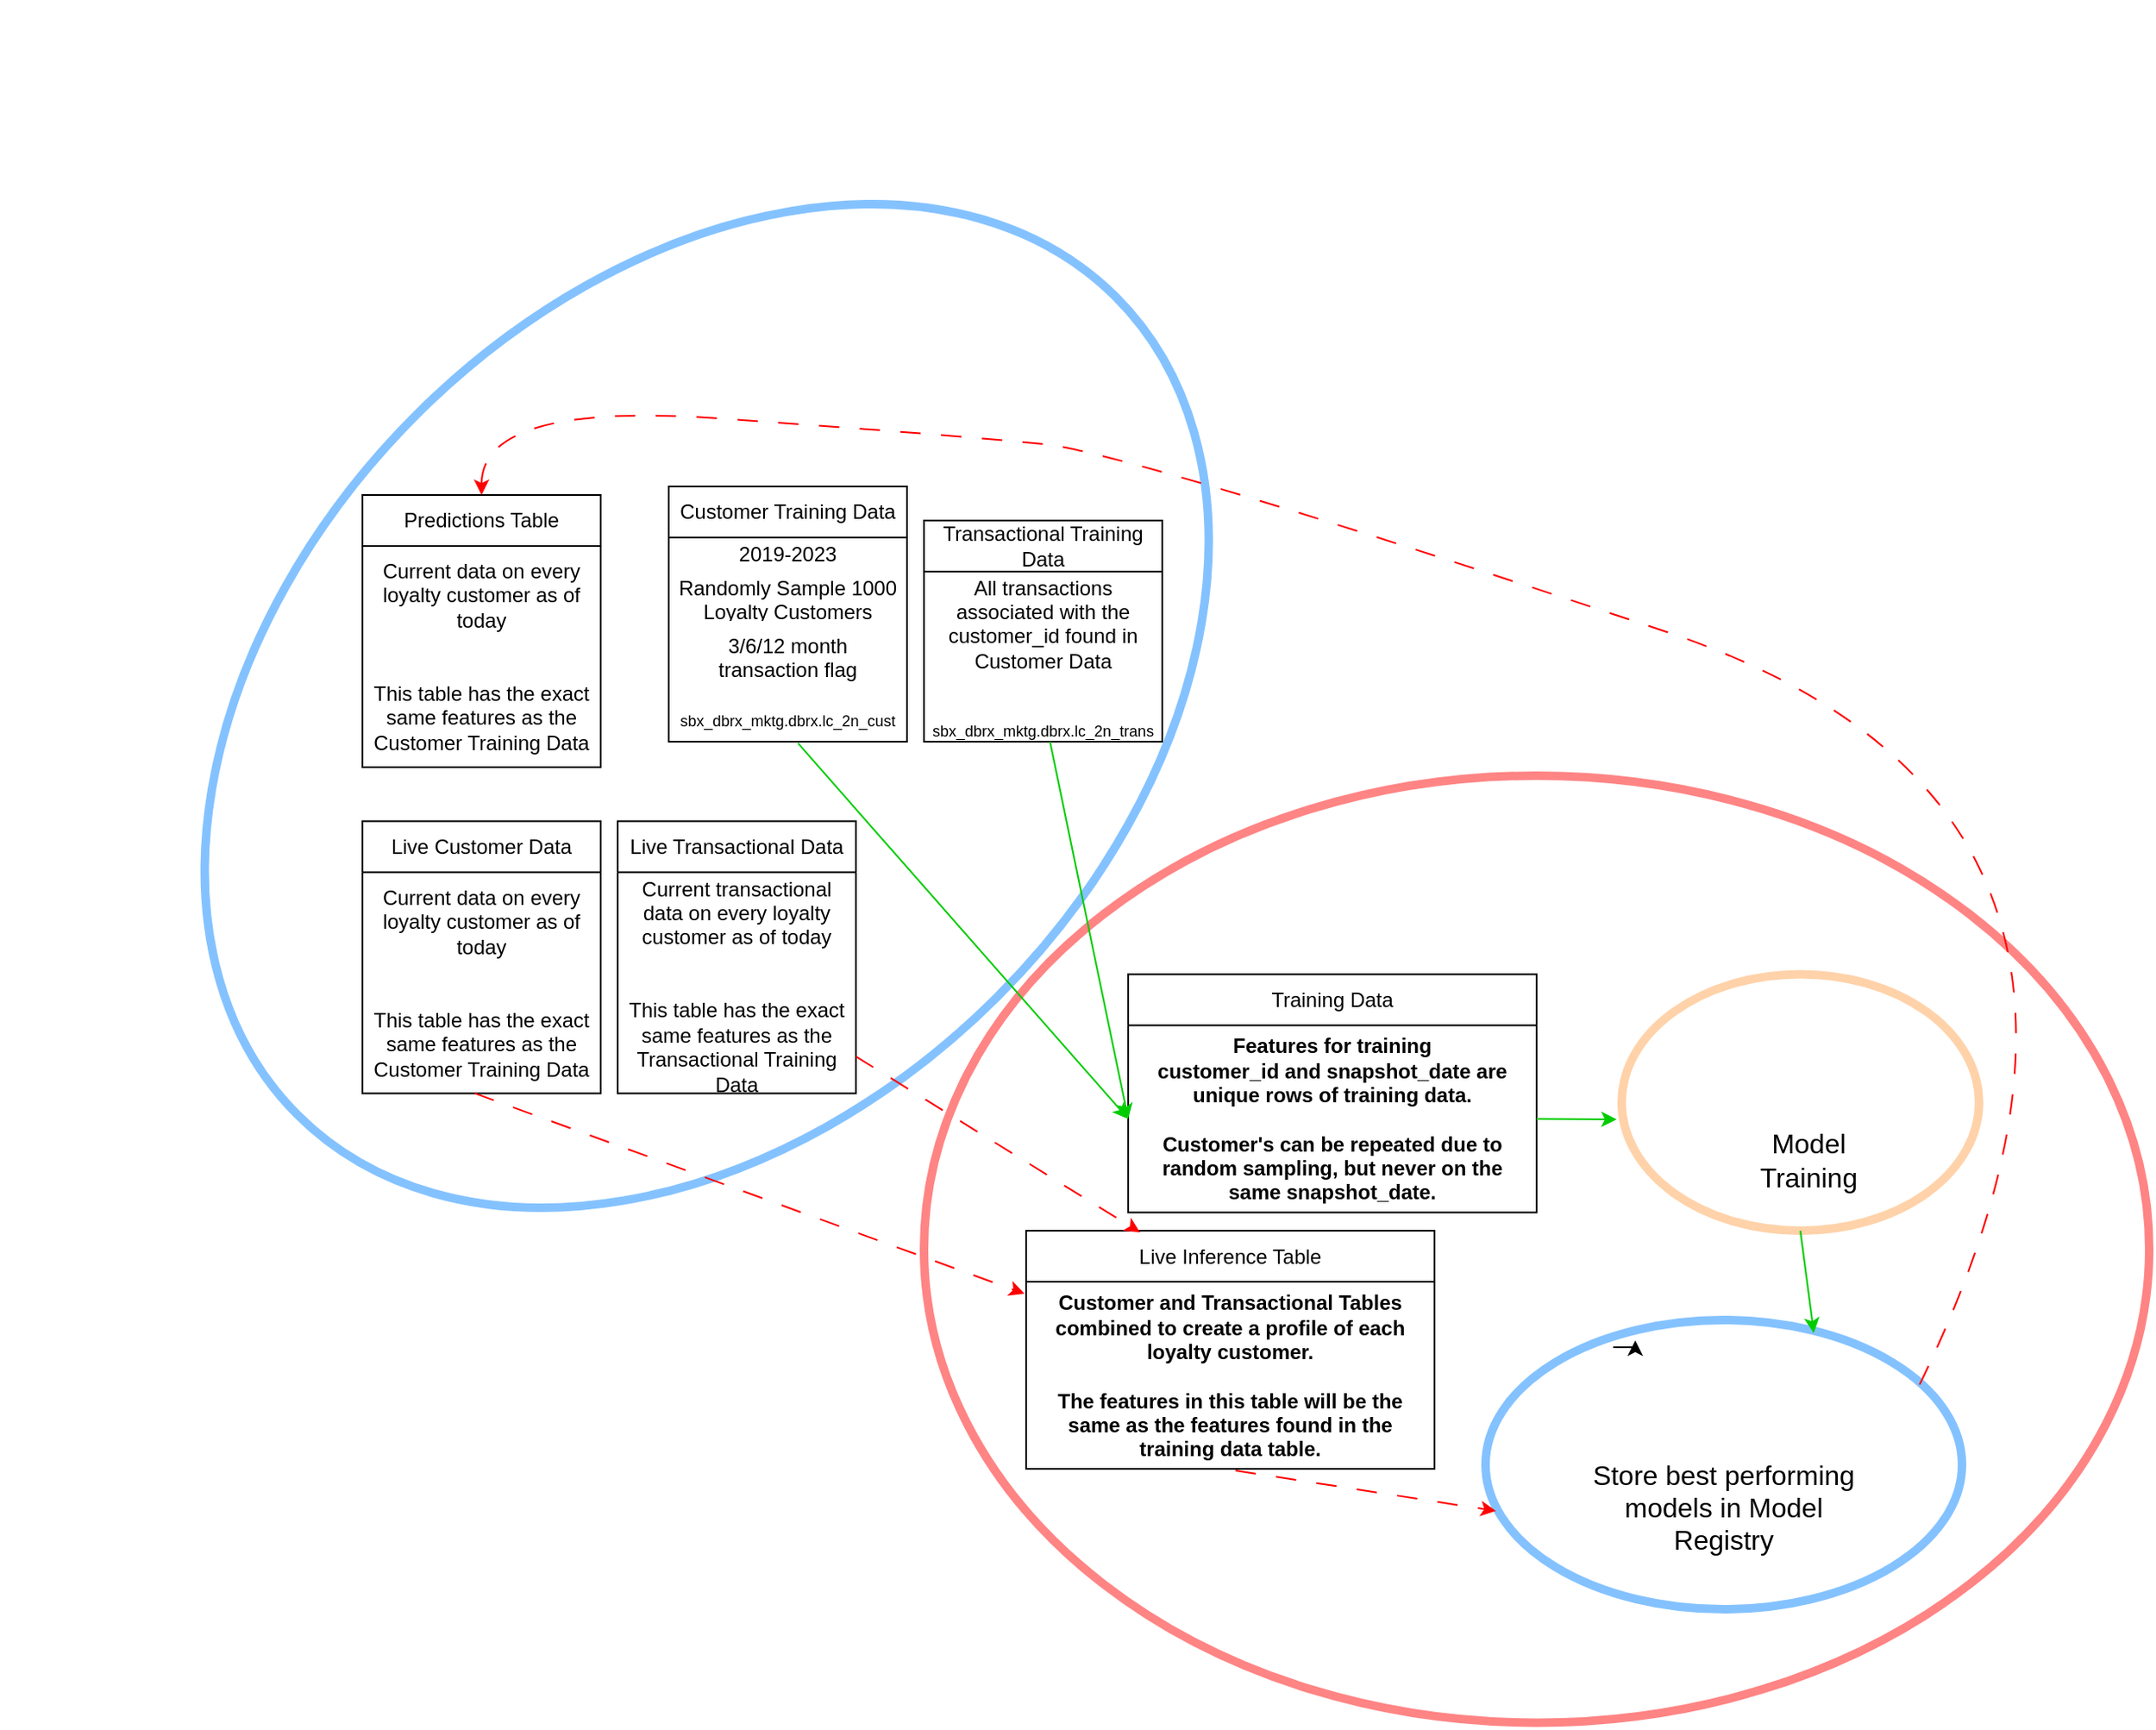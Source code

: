 <mxfile version="23.1.5" type="github">
  <diagram name="Page-1" id="z-6vE7O4wkj-nsitWIu_">
    <mxGraphModel dx="3371" dy="1973" grid="1" gridSize="10" guides="1" tooltips="1" connect="1" arrows="1" fold="1" page="1" pageScale="1" pageWidth="850" pageHeight="1100" math="0" shadow="0">
      <root>
        <mxCell id="0" />
        <mxCell id="1" parent="0" />
        <mxCell id="kr7OujZ9Wm1kmUmlCNf0-26" value="" style="ellipse;whiteSpace=wrap;html=1;fillColor=none;fillStyle=solid;strokeColor=#FF3333;gradientColor=none;opacity=60;strokeWidth=5;" vertex="1" parent="1">
          <mxGeometry x="-350" y="190" width="720" height="556.71" as="geometry" />
        </mxCell>
        <mxCell id="kr7OujZ9Wm1kmUmlCNf0-37" value="" style="ellipse;whiteSpace=wrap;html=1;fillStyle=solid;opacity=60;strokeWidth=5;fillColor=none;strokeColor=#FFB570;" vertex="1" parent="1">
          <mxGeometry x="60" y="306.69" width="210" height="150.81" as="geometry" />
        </mxCell>
        <mxCell id="kr7OujZ9Wm1kmUmlCNf0-31" value="" style="ellipse;whiteSpace=wrap;html=1;fillColor=none;fillStyle=solid;strokeColor=#3399FF;gradientColor=none;opacity=60;strokeWidth=5;rotation=-45;" vertex="1" parent="1">
          <mxGeometry x="-817.68" y="-92.68" width="680" height="483.35" as="geometry" />
        </mxCell>
        <mxCell id="kr7OujZ9Wm1kmUmlCNf0-13" value="Customer Training Data" style="swimlane;fontStyle=0;childLayout=stackLayout;horizontal=1;startSize=30;horizontalStack=0;resizeParent=1;resizeParentMax=0;resizeLast=0;collapsible=1;marginBottom=0;whiteSpace=wrap;html=1;" vertex="1" parent="1">
          <mxGeometry x="-500" y="20" width="140" height="150" as="geometry" />
        </mxCell>
        <mxCell id="kr7OujZ9Wm1kmUmlCNf0-14" value="2019-2023" style="text;strokeColor=none;fillColor=none;align=center;verticalAlign=middle;spacingLeft=4;spacingRight=4;overflow=hidden;points=[[0,0.5],[1,0.5]];portConstraint=eastwest;rotatable=0;whiteSpace=wrap;html=1;" vertex="1" parent="kr7OujZ9Wm1kmUmlCNf0-13">
          <mxGeometry y="30" width="140" height="20" as="geometry" />
        </mxCell>
        <mxCell id="kr7OujZ9Wm1kmUmlCNf0-15" value="&lt;div style=&quot;&quot;&gt;&lt;span style=&quot;background-color: initial;&quot;&gt;Randomly Sample 1000 Loyalty Customers&lt;/span&gt;&lt;/div&gt;" style="text;strokeColor=none;fillColor=none;align=center;verticalAlign=middle;spacingLeft=4;spacingRight=4;overflow=hidden;points=[[0,0.5],[1,0.5]];portConstraint=eastwest;rotatable=0;whiteSpace=wrap;html=1;" vertex="1" parent="kr7OujZ9Wm1kmUmlCNf0-13">
          <mxGeometry y="50" width="140" height="30" as="geometry" />
        </mxCell>
        <mxCell id="kr7OujZ9Wm1kmUmlCNf0-16" value="3/6/12 month transaction flag&lt;br&gt;&lt;div&gt;&lt;br&gt;&lt;/div&gt;&lt;div&gt;&lt;font style=&quot;font-size: 9px;&quot;&gt;sbx_dbrx_mktg.dbrx.lc_2n_cust&lt;/font&gt;&lt;br&gt;&lt;/div&gt;" style="text;strokeColor=none;fillColor=none;align=center;verticalAlign=middle;spacingLeft=4;spacingRight=4;overflow=hidden;points=[[0,0.5],[1,0.5]];portConstraint=eastwest;rotatable=0;whiteSpace=wrap;html=1;" vertex="1" parent="kr7OujZ9Wm1kmUmlCNf0-13">
          <mxGeometry y="80" width="140" height="70" as="geometry" />
        </mxCell>
        <mxCell id="kr7OujZ9Wm1kmUmlCNf0-17" value="Transactional Training Data" style="swimlane;fontStyle=0;childLayout=stackLayout;horizontal=1;startSize=30;horizontalStack=0;resizeParent=1;resizeParentMax=0;resizeLast=0;collapsible=1;marginBottom=0;whiteSpace=wrap;html=1;" vertex="1" parent="1">
          <mxGeometry x="-350" y="40" width="140" height="130" as="geometry" />
        </mxCell>
        <mxCell id="kr7OujZ9Wm1kmUmlCNf0-18" value="All transactions associated with the customer_id found in Customer Data&lt;br&gt;&lt;br&gt;&lt;p data-pm-slice=&quot;1 1 [&amp;quot;blockquote&amp;quot;,null]&quot;&gt;&lt;font style=&quot;font-size: 9px;&quot;&gt;sbx_dbrx_mktg.dbrx.lc_2n_trans&lt;/font&gt;&lt;/p&gt;" style="text;strokeColor=none;fillColor=none;align=center;verticalAlign=middle;spacingLeft=4;spacingRight=4;overflow=hidden;points=[[0,0.5],[1,0.5]];portConstraint=eastwest;rotatable=0;whiteSpace=wrap;html=1;" vertex="1" parent="kr7OujZ9Wm1kmUmlCNf0-17">
          <mxGeometry y="30" width="140" height="100" as="geometry" />
        </mxCell>
        <mxCell id="kr7OujZ9Wm1kmUmlCNf0-21" value="Training Data" style="swimlane;fontStyle=0;childLayout=stackLayout;horizontal=1;startSize=30;horizontalStack=0;resizeParent=1;resizeParentMax=0;resizeLast=0;collapsible=1;marginBottom=0;whiteSpace=wrap;html=1;" vertex="1" parent="1">
          <mxGeometry x="-230" y="306.69" width="240" height="140" as="geometry" />
        </mxCell>
        <mxCell id="kr7OujZ9Wm1kmUmlCNf0-22" value="&lt;b&gt;Features for training&lt;br&gt;customer_id and snapshot_date are unique rows of training data.&lt;br&gt;&lt;br&gt;Customer&#39;s can be repeated due to random sampling, but never on the same snapshot_date.&lt;/b&gt;" style="text;strokeColor=none;fillColor=none;align=center;verticalAlign=middle;spacingLeft=4;spacingRight=4;overflow=hidden;points=[[0,0.5],[1,0.5]];portConstraint=eastwest;rotatable=0;whiteSpace=wrap;html=1;" vertex="1" parent="kr7OujZ9Wm1kmUmlCNf0-21">
          <mxGeometry y="30" width="240" height="110" as="geometry" />
        </mxCell>
        <mxCell id="kr7OujZ9Wm1kmUmlCNf0-32" value="" style="shape=image;verticalLabelPosition=bottom;labelBackgroundColor=default;verticalAlign=top;aspect=fixed;imageAspect=0;image=https://miro.medium.com/v2/resize:fit:1088/1*L02Ojuxa39jZefsd2LkbXw.png;" vertex="1" parent="1">
          <mxGeometry x="-540" y="-157" width="298" height="156.67" as="geometry" />
        </mxCell>
        <mxCell id="kr7OujZ9Wm1kmUmlCNf0-33" value="" style="ellipse;whiteSpace=wrap;html=1;fillColor=none;fillStyle=solid;strokeColor=#3399FF;gradientColor=none;opacity=60;strokeWidth=5;" vertex="1" parent="1">
          <mxGeometry x="-20" y="510" width="280" height="170" as="geometry" />
        </mxCell>
        <mxCell id="kr7OujZ9Wm1kmUmlCNf0-34" value="" style="shape=image;verticalLabelPosition=bottom;labelBackgroundColor=default;verticalAlign=top;aspect=fixed;imageAspect=0;image=https://upload.wikimedia.org/wikipedia/commons/thumb/6/63/Databricks_Logo.png/800px-Databricks_Logo.png;" vertex="1" parent="1">
          <mxGeometry x="-110" y="185" width="235" height="123.38" as="geometry" />
        </mxCell>
        <mxCell id="kr7OujZ9Wm1kmUmlCNf0-35" value="" style="shape=image;verticalLabelPosition=bottom;labelBackgroundColor=default;verticalAlign=top;aspect=fixed;imageAspect=0;image=https://upload.wikimedia.org/wikipedia/commons/thumb/0/05/Scikit_learn_logo_small.svg/1200px-Scikit_learn_logo_small.svg.png;" vertex="1" parent="1">
          <mxGeometry x="110" y="317.5" width="110" height="59.21" as="geometry" />
        </mxCell>
        <mxCell id="kr7OujZ9Wm1kmUmlCNf0-36" value="" style="shape=image;verticalLabelPosition=bottom;labelBackgroundColor=default;verticalAlign=top;aspect=fixed;imageAspect=0;image=https://mlflow.org/docs/latest/_static/MLflow-logo-final-black.png;" vertex="1" parent="1">
          <mxGeometry x="55" y="526" width="130" height="47.66" as="geometry" />
        </mxCell>
        <mxCell id="kr7OujZ9Wm1kmUmlCNf0-38" value="&lt;font style=&quot;font-size: 16px;&quot;&gt;Model Training&lt;/font&gt;" style="text;html=1;align=center;verticalAlign=middle;whiteSpace=wrap;rounded=0;" vertex="1" parent="1">
          <mxGeometry x="120" y="385.9" width="100" height="60.79" as="geometry" />
        </mxCell>
        <mxCell id="kr7OujZ9Wm1kmUmlCNf0-39" value="&lt;font style=&quot;font-size: 16px;&quot;&gt;Store best performing models in Model Registry&lt;/font&gt;" style="text;html=1;align=center;verticalAlign=middle;whiteSpace=wrap;rounded=0;" vertex="1" parent="1">
          <mxGeometry x="35" y="590" width="170" height="60.79" as="geometry" />
        </mxCell>
        <mxCell id="kr7OujZ9Wm1kmUmlCNf0-40" value="Live Customer Data" style="swimlane;fontStyle=0;childLayout=stackLayout;horizontal=1;startSize=30;horizontalStack=0;resizeParent=1;resizeParentMax=0;resizeLast=0;collapsible=1;marginBottom=0;whiteSpace=wrap;html=1;" vertex="1" parent="1">
          <mxGeometry x="-680" y="216.71" width="140" height="160" as="geometry" />
        </mxCell>
        <mxCell id="kr7OujZ9Wm1kmUmlCNf0-42" value="&lt;div style=&quot;&quot;&gt;Current data on every loyalty customer as of today&lt;/div&gt;&lt;div style=&quot;&quot;&gt;&lt;br&gt;&lt;/div&gt;&lt;div style=&quot;&quot;&gt;&lt;br&gt;&lt;/div&gt;&lt;div style=&quot;&quot;&gt;This table has the exact same features as the Customer Training Data&lt;/div&gt;" style="text;strokeColor=none;fillColor=none;align=center;verticalAlign=middle;spacingLeft=4;spacingRight=4;overflow=hidden;points=[[0,0.5],[1,0.5]];portConstraint=eastwest;rotatable=0;whiteSpace=wrap;html=1;" vertex="1" parent="kr7OujZ9Wm1kmUmlCNf0-40">
          <mxGeometry y="30" width="140" height="130" as="geometry" />
        </mxCell>
        <mxCell id="kr7OujZ9Wm1kmUmlCNf0-44" value="Live Transactional Data" style="swimlane;fontStyle=0;childLayout=stackLayout;horizontal=1;startSize=30;horizontalStack=0;resizeParent=1;resizeParentMax=0;resizeLast=0;collapsible=1;marginBottom=0;whiteSpace=wrap;html=1;" vertex="1" parent="1">
          <mxGeometry x="-530" y="216.71" width="140" height="160" as="geometry" />
        </mxCell>
        <mxCell id="kr7OujZ9Wm1kmUmlCNf0-45" value="&lt;div style=&quot;border-color: var(--border-color);&quot;&gt;Current transactional data on every loyalty customer as of today&lt;/div&gt;&lt;div style=&quot;border-color: var(--border-color);&quot;&gt;&lt;br style=&quot;border-color: var(--border-color);&quot;&gt;&lt;/div&gt;&lt;div style=&quot;border-color: var(--border-color);&quot;&gt;&lt;br style=&quot;border-color: var(--border-color);&quot;&gt;&lt;/div&gt;&lt;div style=&quot;border-color: var(--border-color);&quot;&gt;This table has the exact same features as the Transactional Training Data&lt;/div&gt;" style="text;strokeColor=none;fillColor=none;align=center;verticalAlign=middle;spacingLeft=4;spacingRight=4;overflow=hidden;points=[[0,0.5],[1,0.5]];portConstraint=eastwest;rotatable=0;whiteSpace=wrap;html=1;" vertex="1" parent="kr7OujZ9Wm1kmUmlCNf0-44">
          <mxGeometry y="30" width="140" height="130" as="geometry" />
        </mxCell>
        <mxCell id="kr7OujZ9Wm1kmUmlCNf0-46" value="Live Inference Table" style="swimlane;fontStyle=0;childLayout=stackLayout;horizontal=1;startSize=30;horizontalStack=0;resizeParent=1;resizeParentMax=0;resizeLast=0;collapsible=1;marginBottom=0;whiteSpace=wrap;html=1;" vertex="1" parent="1">
          <mxGeometry x="-290" y="457.5" width="240" height="140" as="geometry" />
        </mxCell>
        <mxCell id="kr7OujZ9Wm1kmUmlCNf0-47" value="&lt;b&gt;Customer and Transactional Tables combined to create a profile of each loyalty customer.&lt;br&gt;&lt;br&gt;The features in this table will be the same as the features found in the training data table.&lt;br&gt;&lt;/b&gt;" style="text;strokeColor=none;fillColor=none;align=center;verticalAlign=middle;spacingLeft=4;spacingRight=4;overflow=hidden;points=[[0,0.5],[1,0.5]];portConstraint=eastwest;rotatable=0;whiteSpace=wrap;html=1;" vertex="1" parent="kr7OujZ9Wm1kmUmlCNf0-46">
          <mxGeometry y="30" width="240" height="110" as="geometry" />
        </mxCell>
        <mxCell id="kr7OujZ9Wm1kmUmlCNf0-48" value="" style="endArrow=classic;html=1;rounded=0;exitX=0.529;exitY=1;exitDx=0;exitDy=0;entryX=0;entryY=0.5;entryDx=0;entryDy=0;exitPerimeter=0;strokeColor=#00CC00;" edge="1" parent="1" source="kr7OujZ9Wm1kmUmlCNf0-18" target="kr7OujZ9Wm1kmUmlCNf0-22">
          <mxGeometry width="50" height="50" relative="1" as="geometry">
            <mxPoint x="-210" y="350" as="sourcePoint" />
            <mxPoint x="-160" y="300" as="targetPoint" />
          </mxGeometry>
        </mxCell>
        <mxCell id="kr7OujZ9Wm1kmUmlCNf0-49" value="" style="endArrow=classic;html=1;rounded=0;exitX=0.543;exitY=1.014;exitDx=0;exitDy=0;entryX=0;entryY=0.5;entryDx=0;entryDy=0;exitPerimeter=0;strokeColor=#00CC00;" edge="1" parent="1" source="kr7OujZ9Wm1kmUmlCNf0-16" target="kr7OujZ9Wm1kmUmlCNf0-22">
          <mxGeometry width="50" height="50" relative="1" as="geometry">
            <mxPoint x="-275" y="180" as="sourcePoint" />
            <mxPoint x="-102" y="324" as="targetPoint" />
          </mxGeometry>
        </mxCell>
        <mxCell id="kr7OujZ9Wm1kmUmlCNf0-50" value="Predictions Table" style="swimlane;fontStyle=0;childLayout=stackLayout;horizontal=1;startSize=30;horizontalStack=0;resizeParent=1;resizeParentMax=0;resizeLast=0;collapsible=1;marginBottom=0;whiteSpace=wrap;html=1;" vertex="1" parent="1">
          <mxGeometry x="-680" y="25" width="140" height="160" as="geometry" />
        </mxCell>
        <mxCell id="kr7OujZ9Wm1kmUmlCNf0-51" value="&lt;div style=&quot;&quot;&gt;Current data on every loyalty customer as of today&lt;/div&gt;&lt;div style=&quot;&quot;&gt;&lt;br&gt;&lt;/div&gt;&lt;div style=&quot;&quot;&gt;&lt;br&gt;&lt;/div&gt;&lt;div style=&quot;&quot;&gt;This table has the exact same features as the Customer Training Data&lt;/div&gt;" style="text;strokeColor=none;fillColor=none;align=center;verticalAlign=middle;spacingLeft=4;spacingRight=4;overflow=hidden;points=[[0,0.5],[1,0.5]];portConstraint=eastwest;rotatable=0;whiteSpace=wrap;html=1;" vertex="1" parent="kr7OujZ9Wm1kmUmlCNf0-50">
          <mxGeometry y="30" width="140" height="130" as="geometry" />
        </mxCell>
        <mxCell id="kr7OujZ9Wm1kmUmlCNf0-52" value="" style="endArrow=classic;html=1;rounded=0;entryX=0.279;entryY=0.007;entryDx=0;entryDy=0;entryPerimeter=0;dashed=1;dashPattern=12 12;fillColor=#fff2cc;strokeColor=#FF0000;" edge="1" parent="1" source="kr7OujZ9Wm1kmUmlCNf0-45" target="kr7OujZ9Wm1kmUmlCNf0-46">
          <mxGeometry width="50" height="50" relative="1" as="geometry">
            <mxPoint x="-513" y="234" as="sourcePoint" />
            <mxPoint x="-120" y="407" as="targetPoint" />
          </mxGeometry>
        </mxCell>
        <mxCell id="kr7OujZ9Wm1kmUmlCNf0-53" value="" style="endArrow=classic;html=1;rounded=0;entryX=-0.004;entryY=0.064;entryDx=0;entryDy=0;entryPerimeter=0;exitX=0.471;exitY=1;exitDx=0;exitDy=0;exitPerimeter=0;dashed=1;dashPattern=12 12;fillColor=#fff2cc;strokeColor=#FF0000;" edge="1" parent="1" source="kr7OujZ9Wm1kmUmlCNf0-42" target="kr7OujZ9Wm1kmUmlCNf0-47">
          <mxGeometry width="50" height="50" relative="1" as="geometry">
            <mxPoint x="-575" y="244" as="sourcePoint" />
            <mxPoint x="-233" y="481" as="targetPoint" />
          </mxGeometry>
        </mxCell>
        <mxCell id="kr7OujZ9Wm1kmUmlCNf0-57" value="" style="curved=1;endArrow=classic;html=1;rounded=0;exitX=0.911;exitY=0.223;exitDx=0;exitDy=0;exitPerimeter=0;entryX=0.5;entryY=0;entryDx=0;entryDy=0;dashed=1;dashPattern=12 12;fillColor=#fff2cc;strokeColor=#FF0000;" edge="1" parent="1" source="kr7OujZ9Wm1kmUmlCNf0-33" target="kr7OujZ9Wm1kmUmlCNf0-50">
          <mxGeometry width="50" height="50" relative="1" as="geometry">
            <mxPoint x="380" y="266.71" as="sourcePoint" />
            <mxPoint x="430" y="216.71" as="targetPoint" />
            <Array as="points">
              <mxPoint x="400" y="210" />
              <mxPoint x="-230" />
              <mxPoint x="-330" y="-10" />
              <mxPoint x="-610" y="-30" />
            </Array>
          </mxGeometry>
        </mxCell>
        <mxCell id="kr7OujZ9Wm1kmUmlCNf0-58" value="" style="endArrow=classic;html=1;rounded=0;exitX=1;exitY=0.5;exitDx=0;exitDy=0;entryX=-0.014;entryY=0.566;entryDx=0;entryDy=0;entryPerimeter=0;strokeColor=#00CC00;" edge="1" parent="1" source="kr7OujZ9Wm1kmUmlCNf0-22" target="kr7OujZ9Wm1kmUmlCNf0-37">
          <mxGeometry width="50" height="50" relative="1" as="geometry">
            <mxPoint x="-70" y="380" as="sourcePoint" />
            <mxPoint x="-20" y="330" as="targetPoint" />
          </mxGeometry>
        </mxCell>
        <mxCell id="kr7OujZ9Wm1kmUmlCNf0-59" value="" style="endArrow=classic;html=1;rounded=0;exitX=0.5;exitY=1;exitDx=0;exitDy=0;entryX=0.689;entryY=0.045;entryDx=0;entryDy=0;entryPerimeter=0;strokeColor=#00CC00;" edge="1" parent="1" source="kr7OujZ9Wm1kmUmlCNf0-37" target="kr7OujZ9Wm1kmUmlCNf0-33">
          <mxGeometry width="50" height="50" relative="1" as="geometry">
            <mxPoint x="20" y="402" as="sourcePoint" />
            <mxPoint x="97" y="402" as="targetPoint" />
          </mxGeometry>
        </mxCell>
        <mxCell id="kr7OujZ9Wm1kmUmlCNf0-60" value="" style="endArrow=classic;html=1;rounded=0;entryX=0.022;entryY=0.66;entryDx=0;entryDy=0;entryPerimeter=0;exitX=0.513;exitY=1.009;exitDx=0;exitDy=0;exitPerimeter=0;dashed=1;dashPattern=12 12;fillColor=#fff2cc;strokeColor=#FF0000;" edge="1" parent="1" source="kr7OujZ9Wm1kmUmlCNf0-47" target="kr7OujZ9Wm1kmUmlCNf0-33">
          <mxGeometry width="50" height="50" relative="1" as="geometry">
            <mxPoint x="-210" y="610" as="sourcePoint" />
            <mxPoint x="93" y="740" as="targetPoint" />
          </mxGeometry>
        </mxCell>
        <mxCell id="kr7OujZ9Wm1kmUmlCNf0-61" style="edgeStyle=orthogonalEdgeStyle;rounded=0;orthogonalLoop=1;jettySize=auto;html=1;exitX=0;exitY=0;exitDx=0;exitDy=0;entryX=0.1;entryY=-0.084;entryDx=0;entryDy=0;entryPerimeter=0;" edge="1" parent="1" source="kr7OujZ9Wm1kmUmlCNf0-36" target="kr7OujZ9Wm1kmUmlCNf0-36">
          <mxGeometry relative="1" as="geometry" />
        </mxCell>
      </root>
    </mxGraphModel>
  </diagram>
</mxfile>
